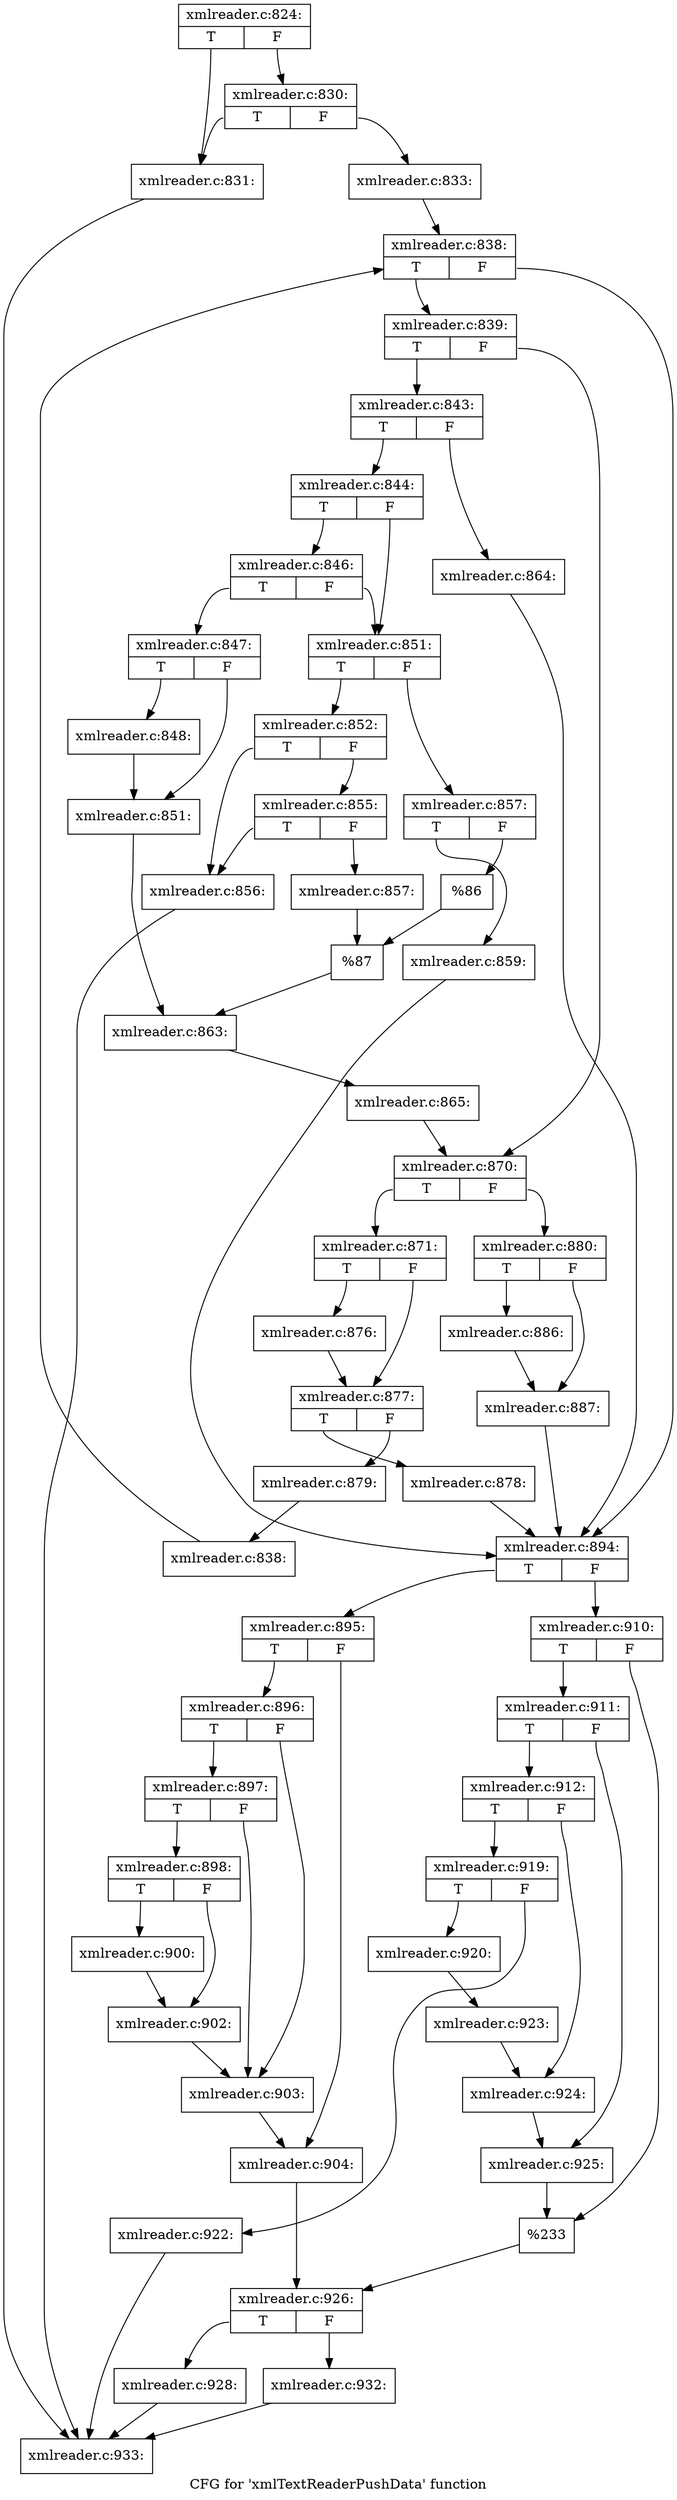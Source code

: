 digraph "CFG for 'xmlTextReaderPushData' function" {
	label="CFG for 'xmlTextReaderPushData' function";

	Node0x4940670 [shape=record,label="{xmlreader.c:824:|{<s0>T|<s1>F}}"];
	Node0x4940670:s0 -> Node0x4945070;
	Node0x4940670:s1 -> Node0x4945110;
	Node0x4945110 [shape=record,label="{xmlreader.c:830:|{<s0>T|<s1>F}}"];
	Node0x4945110:s0 -> Node0x4945070;
	Node0x4945110:s1 -> Node0x49450c0;
	Node0x4945070 [shape=record,label="{xmlreader.c:831:}"];
	Node0x4945070 -> Node0x4943f80;
	Node0x49450c0 [shape=record,label="{xmlreader.c:833:}"];
	Node0x49450c0 -> Node0x4946cf0;
	Node0x4946cf0 [shape=record,label="{xmlreader.c:838:|{<s0>T|<s1>F}}"];
	Node0x4946cf0:s0 -> Node0x49473f0;
	Node0x4946cf0:s1 -> Node0x49471e0;
	Node0x49473f0 [shape=record,label="{xmlreader.c:839:|{<s0>T|<s1>F}}"];
	Node0x49473f0:s0 -> Node0x49474d0;
	Node0x49473f0:s1 -> Node0x4947520;
	Node0x49474d0 [shape=record,label="{xmlreader.c:843:|{<s0>T|<s1>F}}"];
	Node0x49474d0:s0 -> Node0x4947960;
	Node0x49474d0:s1 -> Node0x4947a00;
	Node0x4947960 [shape=record,label="{xmlreader.c:844:|{<s0>T|<s1>F}}"];
	Node0x4947960:s0 -> Node0x4948240;
	Node0x4947960:s1 -> Node0x49481f0;
	Node0x4948240 [shape=record,label="{xmlreader.c:846:|{<s0>T|<s1>F}}"];
	Node0x4948240:s0 -> Node0x4948150;
	Node0x4948240:s1 -> Node0x49481f0;
	Node0x4948150 [shape=record,label="{xmlreader.c:847:|{<s0>T|<s1>F}}"];
	Node0x4948150:s0 -> Node0x49487b0;
	Node0x4948150:s1 -> Node0x4948800;
	Node0x49487b0 [shape=record,label="{xmlreader.c:848:}"];
	Node0x49487b0 -> Node0x4948800;
	Node0x4948800 [shape=record,label="{xmlreader.c:851:}"];
	Node0x4948800 -> Node0x49481a0;
	Node0x49481f0 [shape=record,label="{xmlreader.c:851:|{<s0>T|<s1>F}}"];
	Node0x49481f0:s0 -> Node0x49493c0;
	Node0x49481f0:s1 -> Node0x4949460;
	Node0x49493c0 [shape=record,label="{xmlreader.c:852:|{<s0>T|<s1>F}}"];
	Node0x49493c0:s0 -> Node0x4949c20;
	Node0x49493c0:s1 -> Node0x4949cc0;
	Node0x4949cc0 [shape=record,label="{xmlreader.c:855:|{<s0>T|<s1>F}}"];
	Node0x4949cc0:s0 -> Node0x4949c20;
	Node0x4949cc0:s1 -> Node0x4949c70;
	Node0x4949c20 [shape=record,label="{xmlreader.c:856:}"];
	Node0x4949c20 -> Node0x4943f80;
	Node0x4949c70 [shape=record,label="{xmlreader.c:857:}"];
	Node0x4949c70 -> Node0x4949410;
	Node0x4949460 [shape=record,label="{xmlreader.c:857:|{<s0>T|<s1>F}}"];
	Node0x4949460:s0 -> Node0x494a6f0;
	Node0x4949460:s1 -> Node0x494a740;
	Node0x494a6f0 [shape=record,label="{xmlreader.c:859:}"];
	Node0x494a6f0 -> Node0x49471e0;
	Node0x494a740 [shape=record,label="{%86}"];
	Node0x494a740 -> Node0x4949410;
	Node0x4949410 [shape=record,label="{%87}"];
	Node0x4949410 -> Node0x49481a0;
	Node0x49481a0 [shape=record,label="{xmlreader.c:863:}"];
	Node0x49481a0 -> Node0x49479b0;
	Node0x4947a00 [shape=record,label="{xmlreader.c:864:}"];
	Node0x4947a00 -> Node0x49471e0;
	Node0x49479b0 [shape=record,label="{xmlreader.c:865:}"];
	Node0x49479b0 -> Node0x4947520;
	Node0x4947520 [shape=record,label="{xmlreader.c:870:|{<s0>T|<s1>F}}"];
	Node0x4947520:s0 -> Node0x494b140;
	Node0x4947520:s1 -> Node0x494b1e0;
	Node0x494b140 [shape=record,label="{xmlreader.c:871:|{<s0>T|<s1>F}}"];
	Node0x494b140:s0 -> Node0x494c3d0;
	Node0x494b140:s1 -> Node0x494c420;
	Node0x494c3d0 [shape=record,label="{xmlreader.c:876:}"];
	Node0x494c3d0 -> Node0x494c420;
	Node0x494c420 [shape=record,label="{xmlreader.c:877:|{<s0>T|<s1>F}}"];
	Node0x494c420:s0 -> Node0x494cad0;
	Node0x494c420:s1 -> Node0x494cb20;
	Node0x494cad0 [shape=record,label="{xmlreader.c:878:}"];
	Node0x494cad0 -> Node0x49471e0;
	Node0x494cb20 [shape=record,label="{xmlreader.c:879:}"];
	Node0x494cb20 -> Node0x494b190;
	Node0x494b1e0 [shape=record,label="{xmlreader.c:880:|{<s0>T|<s1>F}}"];
	Node0x494b1e0:s0 -> Node0x494e3c0;
	Node0x494b1e0:s1 -> Node0x494e410;
	Node0x494e3c0 [shape=record,label="{xmlreader.c:886:}"];
	Node0x494e3c0 -> Node0x494e410;
	Node0x494e410 [shape=record,label="{xmlreader.c:887:}"];
	Node0x494e410 -> Node0x49471e0;
	Node0x494b190 [shape=record,label="{xmlreader.c:838:}"];
	Node0x494b190 -> Node0x4946cf0;
	Node0x49471e0 [shape=record,label="{xmlreader.c:894:|{<s0>T|<s1>F}}"];
	Node0x49471e0:s0 -> Node0x494ecb0;
	Node0x49471e0:s1 -> Node0x494ed50;
	Node0x494ecb0 [shape=record,label="{xmlreader.c:895:|{<s0>T|<s1>F}}"];
	Node0x494ecb0:s0 -> Node0x494f240;
	Node0x494ecb0:s1 -> Node0x494f290;
	Node0x494f240 [shape=record,label="{xmlreader.c:896:|{<s0>T|<s1>F}}"];
	Node0x494f240:s0 -> Node0x494f690;
	Node0x494f240:s1 -> Node0x494f640;
	Node0x494f690 [shape=record,label="{xmlreader.c:897:|{<s0>T|<s1>F}}"];
	Node0x494f690:s0 -> Node0x494f5f0;
	Node0x494f690:s1 -> Node0x494f640;
	Node0x494f5f0 [shape=record,label="{xmlreader.c:898:|{<s0>T|<s1>F}}"];
	Node0x494f5f0:s0 -> Node0x49509b0;
	Node0x494f5f0:s1 -> Node0x4950f10;
	Node0x49509b0 [shape=record,label="{xmlreader.c:900:}"];
	Node0x49509b0 -> Node0x4950f10;
	Node0x4950f10 [shape=record,label="{xmlreader.c:902:}"];
	Node0x4950f10 -> Node0x494f640;
	Node0x494f640 [shape=record,label="{xmlreader.c:903:}"];
	Node0x494f640 -> Node0x494f290;
	Node0x494f290 [shape=record,label="{xmlreader.c:904:}"];
	Node0x494f290 -> Node0x494ed00;
	Node0x494ed50 [shape=record,label="{xmlreader.c:910:|{<s0>T|<s1>F}}"];
	Node0x494ed50:s0 -> Node0x4951690;
	Node0x494ed50:s1 -> Node0x49516e0;
	Node0x4951690 [shape=record,label="{xmlreader.c:911:|{<s0>T|<s1>F}}"];
	Node0x4951690:s0 -> Node0x4951b50;
	Node0x4951690:s1 -> Node0x4951ba0;
	Node0x4951b50 [shape=record,label="{xmlreader.c:912:|{<s0>T|<s1>F}}"];
	Node0x4951b50:s0 -> Node0x4953370;
	Node0x4951b50:s1 -> Node0x49533c0;
	Node0x4953370 [shape=record,label="{xmlreader.c:919:|{<s0>T|<s1>F}}"];
	Node0x4953370:s0 -> Node0x4953700;
	Node0x4953370:s1 -> Node0x49537a0;
	Node0x4953700 [shape=record,label="{xmlreader.c:920:}"];
	Node0x4953700 -> Node0x4953750;
	Node0x49537a0 [shape=record,label="{xmlreader.c:922:}"];
	Node0x49537a0 -> Node0x4943f80;
	Node0x4953750 [shape=record,label="{xmlreader.c:923:}"];
	Node0x4953750 -> Node0x49533c0;
	Node0x49533c0 [shape=record,label="{xmlreader.c:924:}"];
	Node0x49533c0 -> Node0x4951ba0;
	Node0x4951ba0 [shape=record,label="{xmlreader.c:925:}"];
	Node0x4951ba0 -> Node0x49516e0;
	Node0x49516e0 [shape=record,label="{%233}"];
	Node0x49516e0 -> Node0x494ed00;
	Node0x494ed00 [shape=record,label="{xmlreader.c:926:|{<s0>T|<s1>F}}"];
	Node0x494ed00:s0 -> Node0x4954790;
	Node0x494ed00:s1 -> Node0x49547e0;
	Node0x4954790 [shape=record,label="{xmlreader.c:928:}"];
	Node0x4954790 -> Node0x4943f80;
	Node0x49547e0 [shape=record,label="{xmlreader.c:932:}"];
	Node0x49547e0 -> Node0x4943f80;
	Node0x4943f80 [shape=record,label="{xmlreader.c:933:}"];
}
